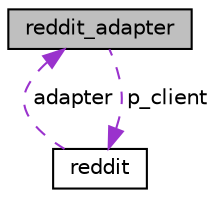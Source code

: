 digraph "reddit_adapter"
{
 // LATEX_PDF_SIZE
  edge [fontname="Helvetica",fontsize="10",labelfontname="Helvetica",labelfontsize="10"];
  node [fontname="Helvetica",fontsize="10",shape=record];
  Node1 [label="reddit_adapter",height=0.2,width=0.4,color="black", fillcolor="grey75", style="filled", fontcolor="black",tooltip=" "];
  Node2 -> Node1 [dir="back",color="darkorchid3",fontsize="10",style="dashed",label=" p_client" ,fontname="Helvetica"];
  Node2 [label="reddit",height=0.2,width=0.4,color="black", fillcolor="white", style="filled",URL="$structreddit.html",tooltip=" "];
  Node1 -> Node2 [dir="back",color="darkorchid3",fontsize="10",style="dashed",label=" adapter" ,fontname="Helvetica"];
}
